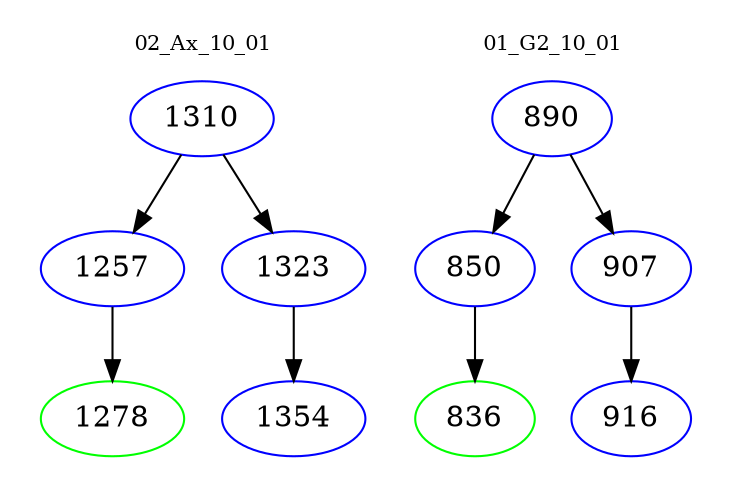 digraph{
subgraph cluster_0 {
color = white
label = "02_Ax_10_01";
fontsize=10;
T0_1310 [label="1310", color="blue"]
T0_1310 -> T0_1257 [color="black"]
T0_1257 [label="1257", color="blue"]
T0_1257 -> T0_1278 [color="black"]
T0_1278 [label="1278", color="green"]
T0_1310 -> T0_1323 [color="black"]
T0_1323 [label="1323", color="blue"]
T0_1323 -> T0_1354 [color="black"]
T0_1354 [label="1354", color="blue"]
}
subgraph cluster_1 {
color = white
label = "01_G2_10_01";
fontsize=10;
T1_890 [label="890", color="blue"]
T1_890 -> T1_850 [color="black"]
T1_850 [label="850", color="blue"]
T1_850 -> T1_836 [color="black"]
T1_836 [label="836", color="green"]
T1_890 -> T1_907 [color="black"]
T1_907 [label="907", color="blue"]
T1_907 -> T1_916 [color="black"]
T1_916 [label="916", color="blue"]
}
}
